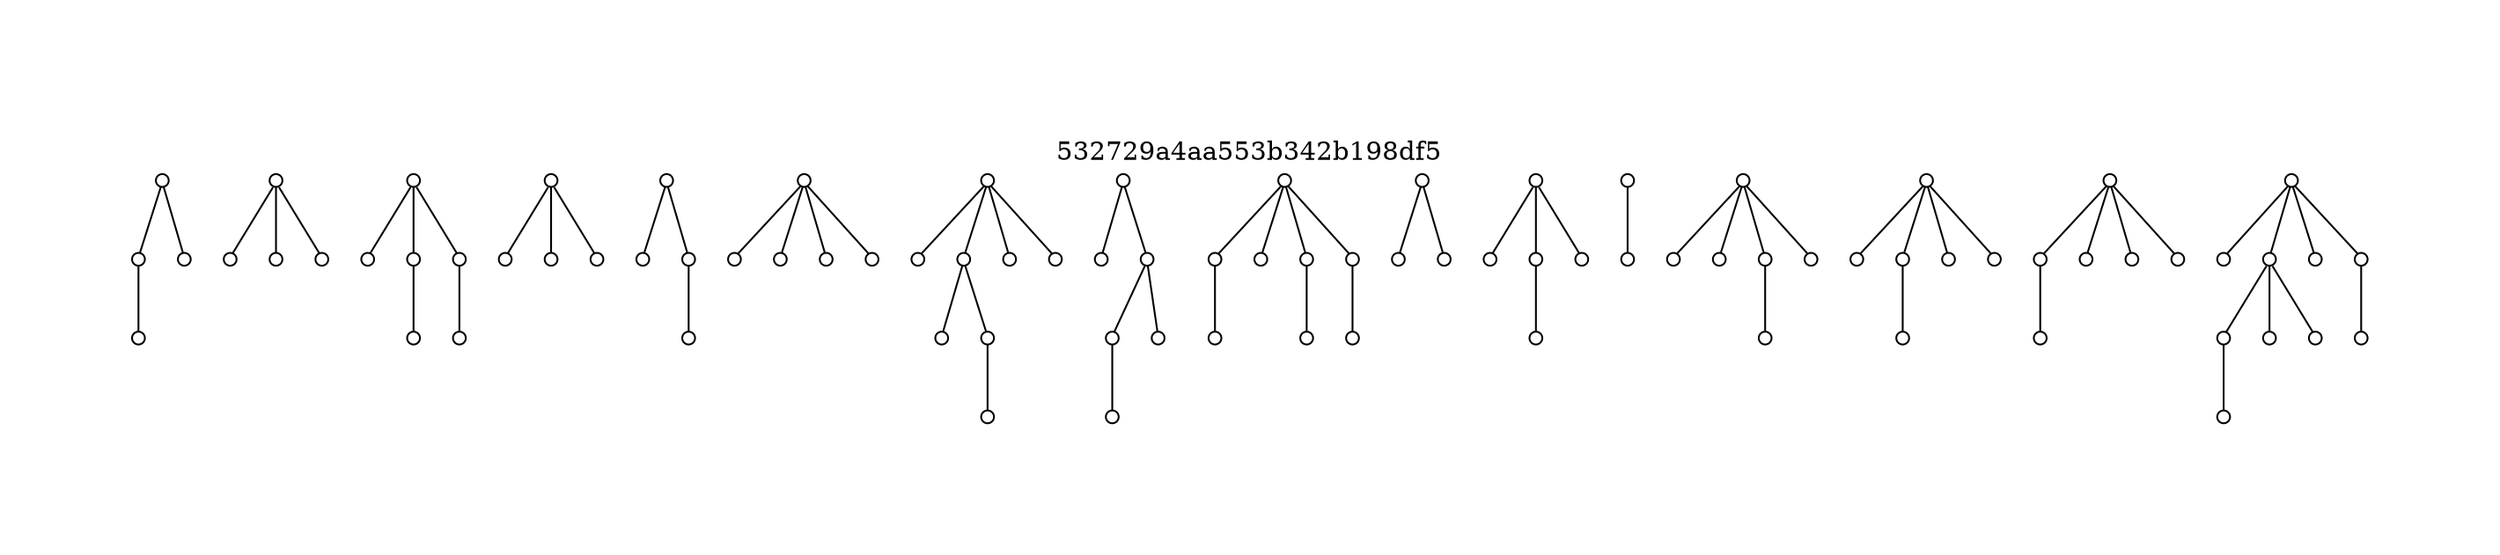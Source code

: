 strict graph "532729a4aa553b342b198df5" {
labelloc=t;
ratio=auto;
pad="1.0";
label="532729a4aa553b342b198df5";
node [fixedsize=true, width="0.1", shape=circle, height="0.1", label=""];
0;
1;
2;
6;
341;
343;
344;
345;
682;
683;
684;
685;
692;
695;
1023;
1024;
1026;
1027;
1364;
1366;
1368;
1381;
1705;
1706;
1707;
1708;
1709;
2046;
2047;
2048;
2049;
2050;
2056;
2057;
2091;
2387;
2388;
2391;
2404;
2406;
2459;
2728;
2729;
2730;
2731;
2732;
2733;
2741;
2747;
3069;
3072;
3073;
3410;
3411;
3412;
3414;
3419;
3751;
3752;
4092;
4093;
4094;
4095;
4096;
4105;
4433;
4434;
4435;
4436;
4437;
4443;
4774;
4775;
4776;
4777;
4778;
4782;
5115;
5116;
5117;
5118;
5119;
5124;
5125;
5127;
5132;
5154;
0 -- 1;
0 -- 2;
1 -- 6;
341 -- 344;
341 -- 345;
341 -- 343;
682 -- 683;
682 -- 684;
682 -- 685;
684 -- 692;
685 -- 695;
1023 -- 1024;
1023 -- 1026;
1023 -- 1027;
1364 -- 1368;
1364 -- 1366;
1368 -- 1381;
1705 -- 1708;
1705 -- 1709;
1705 -- 1706;
1705 -- 1707;
2046 -- 2050;
2046 -- 2049;
2046 -- 2048;
2046 -- 2047;
2048 -- 2057;
2048 -- 2056;
2057 -- 2091;
2387 -- 2388;
2387 -- 2391;
2404 -- 2459;
2391 -- 2404;
2391 -- 2406;
2728 -- 2729;
2728 -- 2730;
2728 -- 2731;
2732 -- 2747;
2728 -- 2732;
2729 -- 2733;
2731 -- 2741;
3069 -- 3072;
3069 -- 3073;
3410 -- 3411;
3410 -- 3412;
3412 -- 3419;
3410 -- 3414;
3751 -- 3752;
4092 -- 4096;
4092 -- 4095;
4092 -- 4094;
4092 -- 4093;
4095 -- 4105;
4433 -- 4434;
4435 -- 4443;
4433 -- 4435;
4433 -- 4436;
4433 -- 4437;
4774 -- 4775;
4775 -- 4782;
4774 -- 4776;
4774 -- 4777;
4774 -- 4778;
5115 -- 5117;
5115 -- 5116;
5115 -- 5119;
5115 -- 5118;
5117 -- 5124;
5117 -- 5125;
5117 -- 5127;
5119 -- 5132;
5124 -- 5154;
}
